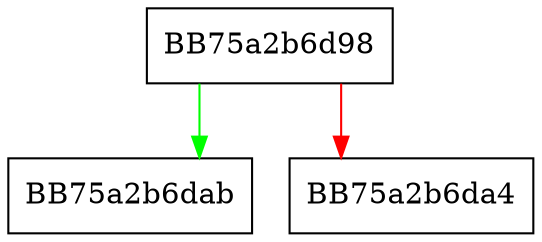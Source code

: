 digraph GetVfoTempPath {
  node [shape="box"];
  graph [splines=ortho];
  BB75a2b6d98 -> BB75a2b6dab [color="green"];
  BB75a2b6d98 -> BB75a2b6da4 [color="red"];
}